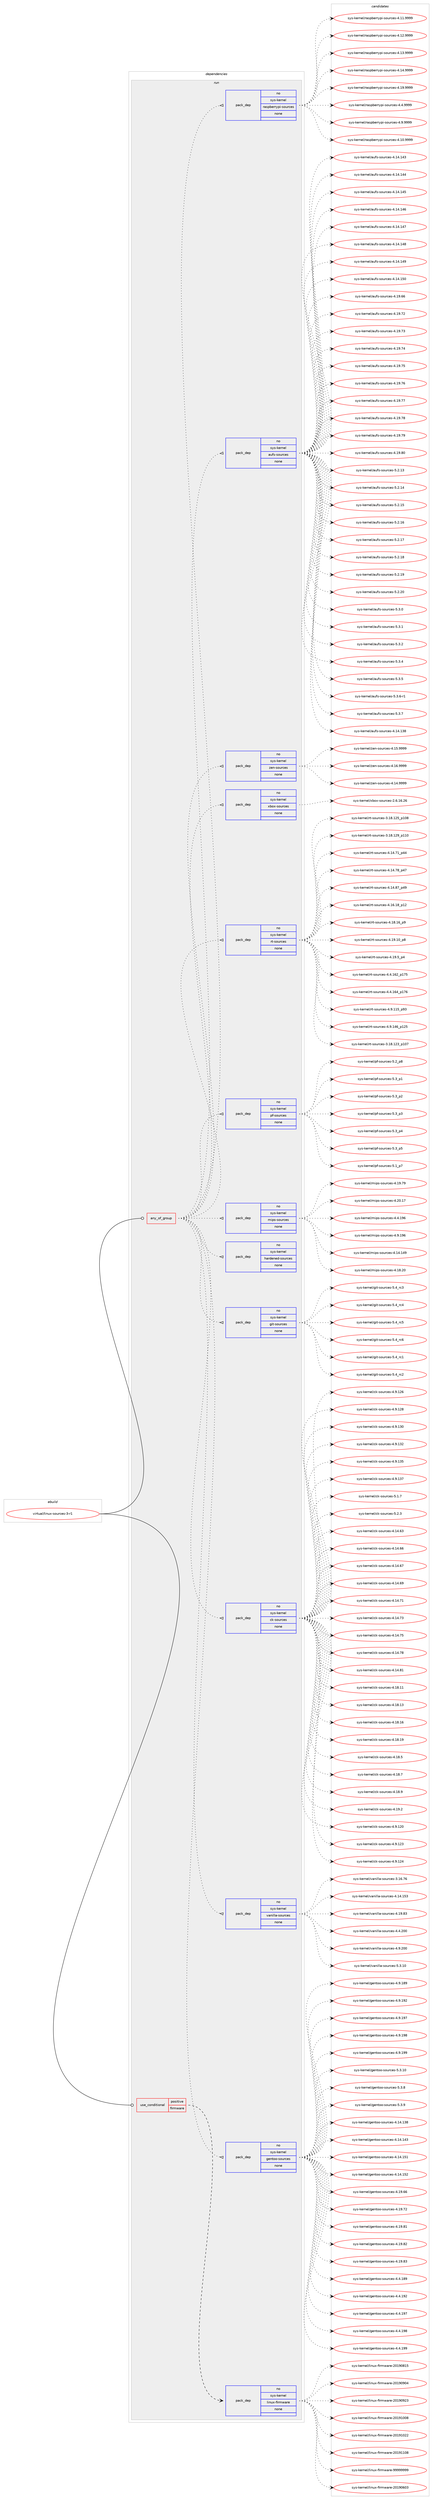 digraph prolog {

# *************
# Graph options
# *************

newrank=true;
concentrate=true;
compound=true;
graph [rankdir=LR,fontname=Helvetica,fontsize=10,ranksep=1.5];#, ranksep=2.5, nodesep=0.2];
edge  [arrowhead=vee];
node  [fontname=Helvetica,fontsize=10];

# **********
# The ebuild
# **********

subgraph cluster_leftcol {
color=gray;
rank=same;
label=<<i>ebuild</i>>;
id [label="virtual/linux-sources-3-r1", color=red, width=4, href="../virtual/linux-sources-3-r1.svg"];
}

# ****************
# The dependencies
# ****************

subgraph cluster_midcol {
color=gray;
label=<<i>dependencies</i>>;
subgraph cluster_compile {
fillcolor="#eeeeee";
style=filled;
label=<<i>compile</i>>;
}
subgraph cluster_compileandrun {
fillcolor="#eeeeee";
style=filled;
label=<<i>compile and run</i>>;
}
subgraph cluster_run {
fillcolor="#eeeeee";
style=filled;
label=<<i>run</i>>;
subgraph any15358 {
dependency900495 [label=<<TABLE BORDER="0" CELLBORDER="1" CELLSPACING="0" CELLPADDING="4"><TR><TD CELLPADDING="10">any_of_group</TD></TR></TABLE>>, shape=none, color=red];subgraph pack668206 {
dependency900496 [label=<<TABLE BORDER="0" CELLBORDER="1" CELLSPACING="0" CELLPADDING="4" WIDTH="220"><TR><TD ROWSPAN="6" CELLPADDING="30">pack_dep</TD></TR><TR><TD WIDTH="110">no</TD></TR><TR><TD>sys-kernel</TD></TR><TR><TD>gentoo-sources</TD></TR><TR><TD>none</TD></TR><TR><TD></TD></TR></TABLE>>, shape=none, color=blue];
}
dependency900495:e -> dependency900496:w [weight=20,style="dotted",arrowhead="oinv"];
subgraph pack668207 {
dependency900497 [label=<<TABLE BORDER="0" CELLBORDER="1" CELLSPACING="0" CELLPADDING="4" WIDTH="220"><TR><TD ROWSPAN="6" CELLPADDING="30">pack_dep</TD></TR><TR><TD WIDTH="110">no</TD></TR><TR><TD>sys-kernel</TD></TR><TR><TD>vanilla-sources</TD></TR><TR><TD>none</TD></TR><TR><TD></TD></TR></TABLE>>, shape=none, color=blue];
}
dependency900495:e -> dependency900497:w [weight=20,style="dotted",arrowhead="oinv"];
subgraph pack668208 {
dependency900498 [label=<<TABLE BORDER="0" CELLBORDER="1" CELLSPACING="0" CELLPADDING="4" WIDTH="220"><TR><TD ROWSPAN="6" CELLPADDING="30">pack_dep</TD></TR><TR><TD WIDTH="110">no</TD></TR><TR><TD>sys-kernel</TD></TR><TR><TD>ck-sources</TD></TR><TR><TD>none</TD></TR><TR><TD></TD></TR></TABLE>>, shape=none, color=blue];
}
dependency900495:e -> dependency900498:w [weight=20,style="dotted",arrowhead="oinv"];
subgraph pack668209 {
dependency900499 [label=<<TABLE BORDER="0" CELLBORDER="1" CELLSPACING="0" CELLPADDING="4" WIDTH="220"><TR><TD ROWSPAN="6" CELLPADDING="30">pack_dep</TD></TR><TR><TD WIDTH="110">no</TD></TR><TR><TD>sys-kernel</TD></TR><TR><TD>git-sources</TD></TR><TR><TD>none</TD></TR><TR><TD></TD></TR></TABLE>>, shape=none, color=blue];
}
dependency900495:e -> dependency900499:w [weight=20,style="dotted",arrowhead="oinv"];
subgraph pack668210 {
dependency900500 [label=<<TABLE BORDER="0" CELLBORDER="1" CELLSPACING="0" CELLPADDING="4" WIDTH="220"><TR><TD ROWSPAN="6" CELLPADDING="30">pack_dep</TD></TR><TR><TD WIDTH="110">no</TD></TR><TR><TD>sys-kernel</TD></TR><TR><TD>hardened-sources</TD></TR><TR><TD>none</TD></TR><TR><TD></TD></TR></TABLE>>, shape=none, color=blue];
}
dependency900495:e -> dependency900500:w [weight=20,style="dotted",arrowhead="oinv"];
subgraph pack668211 {
dependency900501 [label=<<TABLE BORDER="0" CELLBORDER="1" CELLSPACING="0" CELLPADDING="4" WIDTH="220"><TR><TD ROWSPAN="6" CELLPADDING="30">pack_dep</TD></TR><TR><TD WIDTH="110">no</TD></TR><TR><TD>sys-kernel</TD></TR><TR><TD>mips-sources</TD></TR><TR><TD>none</TD></TR><TR><TD></TD></TR></TABLE>>, shape=none, color=blue];
}
dependency900495:e -> dependency900501:w [weight=20,style="dotted",arrowhead="oinv"];
subgraph pack668212 {
dependency900502 [label=<<TABLE BORDER="0" CELLBORDER="1" CELLSPACING="0" CELLPADDING="4" WIDTH="220"><TR><TD ROWSPAN="6" CELLPADDING="30">pack_dep</TD></TR><TR><TD WIDTH="110">no</TD></TR><TR><TD>sys-kernel</TD></TR><TR><TD>pf-sources</TD></TR><TR><TD>none</TD></TR><TR><TD></TD></TR></TABLE>>, shape=none, color=blue];
}
dependency900495:e -> dependency900502:w [weight=20,style="dotted",arrowhead="oinv"];
subgraph pack668213 {
dependency900503 [label=<<TABLE BORDER="0" CELLBORDER="1" CELLSPACING="0" CELLPADDING="4" WIDTH="220"><TR><TD ROWSPAN="6" CELLPADDING="30">pack_dep</TD></TR><TR><TD WIDTH="110">no</TD></TR><TR><TD>sys-kernel</TD></TR><TR><TD>rt-sources</TD></TR><TR><TD>none</TD></TR><TR><TD></TD></TR></TABLE>>, shape=none, color=blue];
}
dependency900495:e -> dependency900503:w [weight=20,style="dotted",arrowhead="oinv"];
subgraph pack668214 {
dependency900504 [label=<<TABLE BORDER="0" CELLBORDER="1" CELLSPACING="0" CELLPADDING="4" WIDTH="220"><TR><TD ROWSPAN="6" CELLPADDING="30">pack_dep</TD></TR><TR><TD WIDTH="110">no</TD></TR><TR><TD>sys-kernel</TD></TR><TR><TD>xbox-sources</TD></TR><TR><TD>none</TD></TR><TR><TD></TD></TR></TABLE>>, shape=none, color=blue];
}
dependency900495:e -> dependency900504:w [weight=20,style="dotted",arrowhead="oinv"];
subgraph pack668215 {
dependency900505 [label=<<TABLE BORDER="0" CELLBORDER="1" CELLSPACING="0" CELLPADDING="4" WIDTH="220"><TR><TD ROWSPAN="6" CELLPADDING="30">pack_dep</TD></TR><TR><TD WIDTH="110">no</TD></TR><TR><TD>sys-kernel</TD></TR><TR><TD>zen-sources</TD></TR><TR><TD>none</TD></TR><TR><TD></TD></TR></TABLE>>, shape=none, color=blue];
}
dependency900495:e -> dependency900505:w [weight=20,style="dotted",arrowhead="oinv"];
subgraph pack668216 {
dependency900506 [label=<<TABLE BORDER="0" CELLBORDER="1" CELLSPACING="0" CELLPADDING="4" WIDTH="220"><TR><TD ROWSPAN="6" CELLPADDING="30">pack_dep</TD></TR><TR><TD WIDTH="110">no</TD></TR><TR><TD>sys-kernel</TD></TR><TR><TD>aufs-sources</TD></TR><TR><TD>none</TD></TR><TR><TD></TD></TR></TABLE>>, shape=none, color=blue];
}
dependency900495:e -> dependency900506:w [weight=20,style="dotted",arrowhead="oinv"];
subgraph pack668217 {
dependency900507 [label=<<TABLE BORDER="0" CELLBORDER="1" CELLSPACING="0" CELLPADDING="4" WIDTH="220"><TR><TD ROWSPAN="6" CELLPADDING="30">pack_dep</TD></TR><TR><TD WIDTH="110">no</TD></TR><TR><TD>sys-kernel</TD></TR><TR><TD>raspberrypi-sources</TD></TR><TR><TD>none</TD></TR><TR><TD></TD></TR></TABLE>>, shape=none, color=blue];
}
dependency900495:e -> dependency900507:w [weight=20,style="dotted",arrowhead="oinv"];
}
id:e -> dependency900495:w [weight=20,style="solid",arrowhead="odot"];
subgraph cond216367 {
dependency900508 [label=<<TABLE BORDER="0" CELLBORDER="1" CELLSPACING="0" CELLPADDING="4"><TR><TD ROWSPAN="3" CELLPADDING="10">use_conditional</TD></TR><TR><TD>positive</TD></TR><TR><TD>firmware</TD></TR></TABLE>>, shape=none, color=red];
subgraph pack668218 {
dependency900509 [label=<<TABLE BORDER="0" CELLBORDER="1" CELLSPACING="0" CELLPADDING="4" WIDTH="220"><TR><TD ROWSPAN="6" CELLPADDING="30">pack_dep</TD></TR><TR><TD WIDTH="110">no</TD></TR><TR><TD>sys-kernel</TD></TR><TR><TD>linux-firmware</TD></TR><TR><TD>none</TD></TR><TR><TD></TD></TR></TABLE>>, shape=none, color=blue];
}
dependency900508:e -> dependency900509:w [weight=20,style="dashed",arrowhead="vee"];
}
id:e -> dependency900508:w [weight=20,style="solid",arrowhead="odot"];
}
}

# **************
# The candidates
# **************

subgraph cluster_choices {
rank=same;
color=gray;
label=<<i>candidates</i>>;

subgraph choice668206 {
color=black;
nodesep=1;
choice11512111545107101114110101108471031011101161111114511511111711499101115455246495246495156 [label="sys-kernel/gentoo-sources-4.14.138", color=red, width=4,href="../sys-kernel/gentoo-sources-4.14.138.svg"];
choice11512111545107101114110101108471031011101161111114511511111711499101115455246495246495251 [label="sys-kernel/gentoo-sources-4.14.143", color=red, width=4,href="../sys-kernel/gentoo-sources-4.14.143.svg"];
choice11512111545107101114110101108471031011101161111114511511111711499101115455246495246495349 [label="sys-kernel/gentoo-sources-4.14.151", color=red, width=4,href="../sys-kernel/gentoo-sources-4.14.151.svg"];
choice11512111545107101114110101108471031011101161111114511511111711499101115455246495246495350 [label="sys-kernel/gentoo-sources-4.14.152", color=red, width=4,href="../sys-kernel/gentoo-sources-4.14.152.svg"];
choice115121115451071011141101011084710310111011611111145115111117114991011154552464957465454 [label="sys-kernel/gentoo-sources-4.19.66", color=red, width=4,href="../sys-kernel/gentoo-sources-4.19.66.svg"];
choice115121115451071011141101011084710310111011611111145115111117114991011154552464957465550 [label="sys-kernel/gentoo-sources-4.19.72", color=red, width=4,href="../sys-kernel/gentoo-sources-4.19.72.svg"];
choice115121115451071011141101011084710310111011611111145115111117114991011154552464957465649 [label="sys-kernel/gentoo-sources-4.19.81", color=red, width=4,href="../sys-kernel/gentoo-sources-4.19.81.svg"];
choice115121115451071011141101011084710310111011611111145115111117114991011154552464957465650 [label="sys-kernel/gentoo-sources-4.19.82", color=red, width=4,href="../sys-kernel/gentoo-sources-4.19.82.svg"];
choice115121115451071011141101011084710310111011611111145115111117114991011154552464957465651 [label="sys-kernel/gentoo-sources-4.19.83", color=red, width=4,href="../sys-kernel/gentoo-sources-4.19.83.svg"];
choice115121115451071011141101011084710310111011611111145115111117114991011154552465246495657 [label="sys-kernel/gentoo-sources-4.4.189", color=red, width=4,href="../sys-kernel/gentoo-sources-4.4.189.svg"];
choice115121115451071011141101011084710310111011611111145115111117114991011154552465246495750 [label="sys-kernel/gentoo-sources-4.4.192", color=red, width=4,href="../sys-kernel/gentoo-sources-4.4.192.svg"];
choice115121115451071011141101011084710310111011611111145115111117114991011154552465246495755 [label="sys-kernel/gentoo-sources-4.4.197", color=red, width=4,href="../sys-kernel/gentoo-sources-4.4.197.svg"];
choice115121115451071011141101011084710310111011611111145115111117114991011154552465246495756 [label="sys-kernel/gentoo-sources-4.4.198", color=red, width=4,href="../sys-kernel/gentoo-sources-4.4.198.svg"];
choice115121115451071011141101011084710310111011611111145115111117114991011154552465246495757 [label="sys-kernel/gentoo-sources-4.4.199", color=red, width=4,href="../sys-kernel/gentoo-sources-4.4.199.svg"];
choice115121115451071011141101011084710310111011611111145115111117114991011154552465746495657 [label="sys-kernel/gentoo-sources-4.9.189", color=red, width=4,href="../sys-kernel/gentoo-sources-4.9.189.svg"];
choice115121115451071011141101011084710310111011611111145115111117114991011154552465746495750 [label="sys-kernel/gentoo-sources-4.9.192", color=red, width=4,href="../sys-kernel/gentoo-sources-4.9.192.svg"];
choice115121115451071011141101011084710310111011611111145115111117114991011154552465746495755 [label="sys-kernel/gentoo-sources-4.9.197", color=red, width=4,href="../sys-kernel/gentoo-sources-4.9.197.svg"];
choice115121115451071011141101011084710310111011611111145115111117114991011154552465746495756 [label="sys-kernel/gentoo-sources-4.9.198", color=red, width=4,href="../sys-kernel/gentoo-sources-4.9.198.svg"];
choice115121115451071011141101011084710310111011611111145115111117114991011154552465746495757 [label="sys-kernel/gentoo-sources-4.9.199", color=red, width=4,href="../sys-kernel/gentoo-sources-4.9.199.svg"];
choice1151211154510710111411010110847103101110116111111451151111171149910111545534651464948 [label="sys-kernel/gentoo-sources-5.3.10", color=red, width=4,href="../sys-kernel/gentoo-sources-5.3.10.svg"];
choice11512111545107101114110101108471031011101161111114511511111711499101115455346514656 [label="sys-kernel/gentoo-sources-5.3.8", color=red, width=4,href="../sys-kernel/gentoo-sources-5.3.8.svg"];
choice11512111545107101114110101108471031011101161111114511511111711499101115455346514657 [label="sys-kernel/gentoo-sources-5.3.9", color=red, width=4,href="../sys-kernel/gentoo-sources-5.3.9.svg"];
dependency900496:e -> choice11512111545107101114110101108471031011101161111114511511111711499101115455246495246495156:w [style=dotted,weight="100"];
dependency900496:e -> choice11512111545107101114110101108471031011101161111114511511111711499101115455246495246495251:w [style=dotted,weight="100"];
dependency900496:e -> choice11512111545107101114110101108471031011101161111114511511111711499101115455246495246495349:w [style=dotted,weight="100"];
dependency900496:e -> choice11512111545107101114110101108471031011101161111114511511111711499101115455246495246495350:w [style=dotted,weight="100"];
dependency900496:e -> choice115121115451071011141101011084710310111011611111145115111117114991011154552464957465454:w [style=dotted,weight="100"];
dependency900496:e -> choice115121115451071011141101011084710310111011611111145115111117114991011154552464957465550:w [style=dotted,weight="100"];
dependency900496:e -> choice115121115451071011141101011084710310111011611111145115111117114991011154552464957465649:w [style=dotted,weight="100"];
dependency900496:e -> choice115121115451071011141101011084710310111011611111145115111117114991011154552464957465650:w [style=dotted,weight="100"];
dependency900496:e -> choice115121115451071011141101011084710310111011611111145115111117114991011154552464957465651:w [style=dotted,weight="100"];
dependency900496:e -> choice115121115451071011141101011084710310111011611111145115111117114991011154552465246495657:w [style=dotted,weight="100"];
dependency900496:e -> choice115121115451071011141101011084710310111011611111145115111117114991011154552465246495750:w [style=dotted,weight="100"];
dependency900496:e -> choice115121115451071011141101011084710310111011611111145115111117114991011154552465246495755:w [style=dotted,weight="100"];
dependency900496:e -> choice115121115451071011141101011084710310111011611111145115111117114991011154552465246495756:w [style=dotted,weight="100"];
dependency900496:e -> choice115121115451071011141101011084710310111011611111145115111117114991011154552465246495757:w [style=dotted,weight="100"];
dependency900496:e -> choice115121115451071011141101011084710310111011611111145115111117114991011154552465746495657:w [style=dotted,weight="100"];
dependency900496:e -> choice115121115451071011141101011084710310111011611111145115111117114991011154552465746495750:w [style=dotted,weight="100"];
dependency900496:e -> choice115121115451071011141101011084710310111011611111145115111117114991011154552465746495755:w [style=dotted,weight="100"];
dependency900496:e -> choice115121115451071011141101011084710310111011611111145115111117114991011154552465746495756:w [style=dotted,weight="100"];
dependency900496:e -> choice115121115451071011141101011084710310111011611111145115111117114991011154552465746495757:w [style=dotted,weight="100"];
dependency900496:e -> choice1151211154510710111411010110847103101110116111111451151111171149910111545534651464948:w [style=dotted,weight="100"];
dependency900496:e -> choice11512111545107101114110101108471031011101161111114511511111711499101115455346514656:w [style=dotted,weight="100"];
dependency900496:e -> choice11512111545107101114110101108471031011101161111114511511111711499101115455346514657:w [style=dotted,weight="100"];
}
subgraph choice668207 {
color=black;
nodesep=1;
choice1151211154510710111411010110847118971101051081089745115111117114991011154551464954465554 [label="sys-kernel/vanilla-sources-3.16.76", color=red, width=4,href="../sys-kernel/vanilla-sources-3.16.76.svg"];
choice115121115451071011141101011084711897110105108108974511511111711499101115455246495246495351 [label="sys-kernel/vanilla-sources-4.14.153", color=red, width=4,href="../sys-kernel/vanilla-sources-4.14.153.svg"];
choice1151211154510710111411010110847118971101051081089745115111117114991011154552464957465651 [label="sys-kernel/vanilla-sources-4.19.83", color=red, width=4,href="../sys-kernel/vanilla-sources-4.19.83.svg"];
choice1151211154510710111411010110847118971101051081089745115111117114991011154552465246504848 [label="sys-kernel/vanilla-sources-4.4.200", color=red, width=4,href="../sys-kernel/vanilla-sources-4.4.200.svg"];
choice1151211154510710111411010110847118971101051081089745115111117114991011154552465746504848 [label="sys-kernel/vanilla-sources-4.9.200", color=red, width=4,href="../sys-kernel/vanilla-sources-4.9.200.svg"];
choice11512111545107101114110101108471189711010510810897451151111171149910111545534651464948 [label="sys-kernel/vanilla-sources-5.3.10", color=red, width=4,href="../sys-kernel/vanilla-sources-5.3.10.svg"];
dependency900497:e -> choice1151211154510710111411010110847118971101051081089745115111117114991011154551464954465554:w [style=dotted,weight="100"];
dependency900497:e -> choice115121115451071011141101011084711897110105108108974511511111711499101115455246495246495351:w [style=dotted,weight="100"];
dependency900497:e -> choice1151211154510710111411010110847118971101051081089745115111117114991011154552464957465651:w [style=dotted,weight="100"];
dependency900497:e -> choice1151211154510710111411010110847118971101051081089745115111117114991011154552465246504848:w [style=dotted,weight="100"];
dependency900497:e -> choice1151211154510710111411010110847118971101051081089745115111117114991011154552465746504848:w [style=dotted,weight="100"];
dependency900497:e -> choice11512111545107101114110101108471189711010510810897451151111171149910111545534651464948:w [style=dotted,weight="100"];
}
subgraph choice668208 {
color=black;
nodesep=1;
choice11512111545107101114110101108479910745115111117114991011154552464952465451 [label="sys-kernel/ck-sources-4.14.63", color=red, width=4,href="../sys-kernel/ck-sources-4.14.63.svg"];
choice11512111545107101114110101108479910745115111117114991011154552464952465454 [label="sys-kernel/ck-sources-4.14.66", color=red, width=4,href="../sys-kernel/ck-sources-4.14.66.svg"];
choice11512111545107101114110101108479910745115111117114991011154552464952465455 [label="sys-kernel/ck-sources-4.14.67", color=red, width=4,href="../sys-kernel/ck-sources-4.14.67.svg"];
choice11512111545107101114110101108479910745115111117114991011154552464952465457 [label="sys-kernel/ck-sources-4.14.69", color=red, width=4,href="../sys-kernel/ck-sources-4.14.69.svg"];
choice11512111545107101114110101108479910745115111117114991011154552464952465549 [label="sys-kernel/ck-sources-4.14.71", color=red, width=4,href="../sys-kernel/ck-sources-4.14.71.svg"];
choice11512111545107101114110101108479910745115111117114991011154552464952465551 [label="sys-kernel/ck-sources-4.14.73", color=red, width=4,href="../sys-kernel/ck-sources-4.14.73.svg"];
choice11512111545107101114110101108479910745115111117114991011154552464952465553 [label="sys-kernel/ck-sources-4.14.75", color=red, width=4,href="../sys-kernel/ck-sources-4.14.75.svg"];
choice11512111545107101114110101108479910745115111117114991011154552464952465556 [label="sys-kernel/ck-sources-4.14.78", color=red, width=4,href="../sys-kernel/ck-sources-4.14.78.svg"];
choice11512111545107101114110101108479910745115111117114991011154552464952465649 [label="sys-kernel/ck-sources-4.14.81", color=red, width=4,href="../sys-kernel/ck-sources-4.14.81.svg"];
choice11512111545107101114110101108479910745115111117114991011154552464956464949 [label="sys-kernel/ck-sources-4.18.11", color=red, width=4,href="../sys-kernel/ck-sources-4.18.11.svg"];
choice11512111545107101114110101108479910745115111117114991011154552464956464951 [label="sys-kernel/ck-sources-4.18.13", color=red, width=4,href="../sys-kernel/ck-sources-4.18.13.svg"];
choice11512111545107101114110101108479910745115111117114991011154552464956464954 [label="sys-kernel/ck-sources-4.18.16", color=red, width=4,href="../sys-kernel/ck-sources-4.18.16.svg"];
choice11512111545107101114110101108479910745115111117114991011154552464956464957 [label="sys-kernel/ck-sources-4.18.19", color=red, width=4,href="../sys-kernel/ck-sources-4.18.19.svg"];
choice115121115451071011141101011084799107451151111171149910111545524649564653 [label="sys-kernel/ck-sources-4.18.5", color=red, width=4,href="../sys-kernel/ck-sources-4.18.5.svg"];
choice115121115451071011141101011084799107451151111171149910111545524649564655 [label="sys-kernel/ck-sources-4.18.7", color=red, width=4,href="../sys-kernel/ck-sources-4.18.7.svg"];
choice115121115451071011141101011084799107451151111171149910111545524649564657 [label="sys-kernel/ck-sources-4.18.9", color=red, width=4,href="../sys-kernel/ck-sources-4.18.9.svg"];
choice115121115451071011141101011084799107451151111171149910111545524649574650 [label="sys-kernel/ck-sources-4.19.2", color=red, width=4,href="../sys-kernel/ck-sources-4.19.2.svg"];
choice11512111545107101114110101108479910745115111117114991011154552465746495048 [label="sys-kernel/ck-sources-4.9.120", color=red, width=4,href="../sys-kernel/ck-sources-4.9.120.svg"];
choice11512111545107101114110101108479910745115111117114991011154552465746495051 [label="sys-kernel/ck-sources-4.9.123", color=red, width=4,href="../sys-kernel/ck-sources-4.9.123.svg"];
choice11512111545107101114110101108479910745115111117114991011154552465746495052 [label="sys-kernel/ck-sources-4.9.124", color=red, width=4,href="../sys-kernel/ck-sources-4.9.124.svg"];
choice11512111545107101114110101108479910745115111117114991011154552465746495054 [label="sys-kernel/ck-sources-4.9.126", color=red, width=4,href="../sys-kernel/ck-sources-4.9.126.svg"];
choice11512111545107101114110101108479910745115111117114991011154552465746495056 [label="sys-kernel/ck-sources-4.9.128", color=red, width=4,href="../sys-kernel/ck-sources-4.9.128.svg"];
choice11512111545107101114110101108479910745115111117114991011154552465746495148 [label="sys-kernel/ck-sources-4.9.130", color=red, width=4,href="../sys-kernel/ck-sources-4.9.130.svg"];
choice11512111545107101114110101108479910745115111117114991011154552465746495150 [label="sys-kernel/ck-sources-4.9.132", color=red, width=4,href="../sys-kernel/ck-sources-4.9.132.svg"];
choice11512111545107101114110101108479910745115111117114991011154552465746495153 [label="sys-kernel/ck-sources-4.9.135", color=red, width=4,href="../sys-kernel/ck-sources-4.9.135.svg"];
choice11512111545107101114110101108479910745115111117114991011154552465746495155 [label="sys-kernel/ck-sources-4.9.137", color=red, width=4,href="../sys-kernel/ck-sources-4.9.137.svg"];
choice1151211154510710111411010110847991074511511111711499101115455346494655 [label="sys-kernel/ck-sources-5.1.7", color=red, width=4,href="../sys-kernel/ck-sources-5.1.7.svg"];
choice1151211154510710111411010110847991074511511111711499101115455346504651 [label="sys-kernel/ck-sources-5.2.3", color=red, width=4,href="../sys-kernel/ck-sources-5.2.3.svg"];
dependency900498:e -> choice11512111545107101114110101108479910745115111117114991011154552464952465451:w [style=dotted,weight="100"];
dependency900498:e -> choice11512111545107101114110101108479910745115111117114991011154552464952465454:w [style=dotted,weight="100"];
dependency900498:e -> choice11512111545107101114110101108479910745115111117114991011154552464952465455:w [style=dotted,weight="100"];
dependency900498:e -> choice11512111545107101114110101108479910745115111117114991011154552464952465457:w [style=dotted,weight="100"];
dependency900498:e -> choice11512111545107101114110101108479910745115111117114991011154552464952465549:w [style=dotted,weight="100"];
dependency900498:e -> choice11512111545107101114110101108479910745115111117114991011154552464952465551:w [style=dotted,weight="100"];
dependency900498:e -> choice11512111545107101114110101108479910745115111117114991011154552464952465553:w [style=dotted,weight="100"];
dependency900498:e -> choice11512111545107101114110101108479910745115111117114991011154552464952465556:w [style=dotted,weight="100"];
dependency900498:e -> choice11512111545107101114110101108479910745115111117114991011154552464952465649:w [style=dotted,weight="100"];
dependency900498:e -> choice11512111545107101114110101108479910745115111117114991011154552464956464949:w [style=dotted,weight="100"];
dependency900498:e -> choice11512111545107101114110101108479910745115111117114991011154552464956464951:w [style=dotted,weight="100"];
dependency900498:e -> choice11512111545107101114110101108479910745115111117114991011154552464956464954:w [style=dotted,weight="100"];
dependency900498:e -> choice11512111545107101114110101108479910745115111117114991011154552464956464957:w [style=dotted,weight="100"];
dependency900498:e -> choice115121115451071011141101011084799107451151111171149910111545524649564653:w [style=dotted,weight="100"];
dependency900498:e -> choice115121115451071011141101011084799107451151111171149910111545524649564655:w [style=dotted,weight="100"];
dependency900498:e -> choice115121115451071011141101011084799107451151111171149910111545524649564657:w [style=dotted,weight="100"];
dependency900498:e -> choice115121115451071011141101011084799107451151111171149910111545524649574650:w [style=dotted,weight="100"];
dependency900498:e -> choice11512111545107101114110101108479910745115111117114991011154552465746495048:w [style=dotted,weight="100"];
dependency900498:e -> choice11512111545107101114110101108479910745115111117114991011154552465746495051:w [style=dotted,weight="100"];
dependency900498:e -> choice11512111545107101114110101108479910745115111117114991011154552465746495052:w [style=dotted,weight="100"];
dependency900498:e -> choice11512111545107101114110101108479910745115111117114991011154552465746495054:w [style=dotted,weight="100"];
dependency900498:e -> choice11512111545107101114110101108479910745115111117114991011154552465746495056:w [style=dotted,weight="100"];
dependency900498:e -> choice11512111545107101114110101108479910745115111117114991011154552465746495148:w [style=dotted,weight="100"];
dependency900498:e -> choice11512111545107101114110101108479910745115111117114991011154552465746495150:w [style=dotted,weight="100"];
dependency900498:e -> choice11512111545107101114110101108479910745115111117114991011154552465746495153:w [style=dotted,weight="100"];
dependency900498:e -> choice11512111545107101114110101108479910745115111117114991011154552465746495155:w [style=dotted,weight="100"];
dependency900498:e -> choice1151211154510710111411010110847991074511511111711499101115455346494655:w [style=dotted,weight="100"];
dependency900498:e -> choice1151211154510710111411010110847991074511511111711499101115455346504651:w [style=dotted,weight="100"];
}
subgraph choice668209 {
color=black;
nodesep=1;
choice1151211154510710111411010110847103105116451151111171149910111545534652951149949 [label="sys-kernel/git-sources-5.4_rc1", color=red, width=4,href="../sys-kernel/git-sources-5.4_rc1.svg"];
choice1151211154510710111411010110847103105116451151111171149910111545534652951149950 [label="sys-kernel/git-sources-5.4_rc2", color=red, width=4,href="../sys-kernel/git-sources-5.4_rc2.svg"];
choice1151211154510710111411010110847103105116451151111171149910111545534652951149951 [label="sys-kernel/git-sources-5.4_rc3", color=red, width=4,href="../sys-kernel/git-sources-5.4_rc3.svg"];
choice1151211154510710111411010110847103105116451151111171149910111545534652951149952 [label="sys-kernel/git-sources-5.4_rc4", color=red, width=4,href="../sys-kernel/git-sources-5.4_rc4.svg"];
choice1151211154510710111411010110847103105116451151111171149910111545534652951149953 [label="sys-kernel/git-sources-5.4_rc5", color=red, width=4,href="../sys-kernel/git-sources-5.4_rc5.svg"];
choice1151211154510710111411010110847103105116451151111171149910111545534652951149954 [label="sys-kernel/git-sources-5.4_rc6", color=red, width=4,href="../sys-kernel/git-sources-5.4_rc6.svg"];
dependency900499:e -> choice1151211154510710111411010110847103105116451151111171149910111545534652951149949:w [style=dotted,weight="100"];
dependency900499:e -> choice1151211154510710111411010110847103105116451151111171149910111545534652951149950:w [style=dotted,weight="100"];
dependency900499:e -> choice1151211154510710111411010110847103105116451151111171149910111545534652951149951:w [style=dotted,weight="100"];
dependency900499:e -> choice1151211154510710111411010110847103105116451151111171149910111545534652951149952:w [style=dotted,weight="100"];
dependency900499:e -> choice1151211154510710111411010110847103105116451151111171149910111545534652951149953:w [style=dotted,weight="100"];
dependency900499:e -> choice1151211154510710111411010110847103105116451151111171149910111545534652951149954:w [style=dotted,weight="100"];
}
subgraph choice668210 {
color=black;
nodesep=1;
}
subgraph choice668211 {
color=black;
nodesep=1;
choice11512111545107101114110101108471091051121154511511111711499101115455246495246495257 [label="sys-kernel/mips-sources-4.14.149", color=red, width=4,href="../sys-kernel/mips-sources-4.14.149.svg"];
choice115121115451071011141101011084710910511211545115111117114991011154552464956465048 [label="sys-kernel/mips-sources-4.18.20", color=red, width=4,href="../sys-kernel/mips-sources-4.18.20.svg"];
choice115121115451071011141101011084710910511211545115111117114991011154552464957465557 [label="sys-kernel/mips-sources-4.19.79", color=red, width=4,href="../sys-kernel/mips-sources-4.19.79.svg"];
choice115121115451071011141101011084710910511211545115111117114991011154552465048464955 [label="sys-kernel/mips-sources-4.20.17", color=red, width=4,href="../sys-kernel/mips-sources-4.20.17.svg"];
choice115121115451071011141101011084710910511211545115111117114991011154552465246495754 [label="sys-kernel/mips-sources-4.4.196", color=red, width=4,href="../sys-kernel/mips-sources-4.4.196.svg"];
choice115121115451071011141101011084710910511211545115111117114991011154552465746495754 [label="sys-kernel/mips-sources-4.9.196", color=red, width=4,href="../sys-kernel/mips-sources-4.9.196.svg"];
dependency900501:e -> choice11512111545107101114110101108471091051121154511511111711499101115455246495246495257:w [style=dotted,weight="100"];
dependency900501:e -> choice115121115451071011141101011084710910511211545115111117114991011154552464956465048:w [style=dotted,weight="100"];
dependency900501:e -> choice115121115451071011141101011084710910511211545115111117114991011154552464957465557:w [style=dotted,weight="100"];
dependency900501:e -> choice115121115451071011141101011084710910511211545115111117114991011154552465048464955:w [style=dotted,weight="100"];
dependency900501:e -> choice115121115451071011141101011084710910511211545115111117114991011154552465246495754:w [style=dotted,weight="100"];
dependency900501:e -> choice115121115451071011141101011084710910511211545115111117114991011154552465746495754:w [style=dotted,weight="100"];
}
subgraph choice668212 {
color=black;
nodesep=1;
choice11512111545107101114110101108471121024511511111711499101115455346499511255 [label="sys-kernel/pf-sources-5.1_p7", color=red, width=4,href="../sys-kernel/pf-sources-5.1_p7.svg"];
choice11512111545107101114110101108471121024511511111711499101115455346509511256 [label="sys-kernel/pf-sources-5.2_p8", color=red, width=4,href="../sys-kernel/pf-sources-5.2_p8.svg"];
choice11512111545107101114110101108471121024511511111711499101115455346519511249 [label="sys-kernel/pf-sources-5.3_p1", color=red, width=4,href="../sys-kernel/pf-sources-5.3_p1.svg"];
choice11512111545107101114110101108471121024511511111711499101115455346519511250 [label="sys-kernel/pf-sources-5.3_p2", color=red, width=4,href="../sys-kernel/pf-sources-5.3_p2.svg"];
choice11512111545107101114110101108471121024511511111711499101115455346519511251 [label="sys-kernel/pf-sources-5.3_p3", color=red, width=4,href="../sys-kernel/pf-sources-5.3_p3.svg"];
choice11512111545107101114110101108471121024511511111711499101115455346519511252 [label="sys-kernel/pf-sources-5.3_p4", color=red, width=4,href="../sys-kernel/pf-sources-5.3_p4.svg"];
choice11512111545107101114110101108471121024511511111711499101115455346519511253 [label="sys-kernel/pf-sources-5.3_p5", color=red, width=4,href="../sys-kernel/pf-sources-5.3_p5.svg"];
dependency900502:e -> choice11512111545107101114110101108471121024511511111711499101115455346499511255:w [style=dotted,weight="100"];
dependency900502:e -> choice11512111545107101114110101108471121024511511111711499101115455346509511256:w [style=dotted,weight="100"];
dependency900502:e -> choice11512111545107101114110101108471121024511511111711499101115455346519511249:w [style=dotted,weight="100"];
dependency900502:e -> choice11512111545107101114110101108471121024511511111711499101115455346519511250:w [style=dotted,weight="100"];
dependency900502:e -> choice11512111545107101114110101108471121024511511111711499101115455346519511251:w [style=dotted,weight="100"];
dependency900502:e -> choice11512111545107101114110101108471121024511511111711499101115455346519511252:w [style=dotted,weight="100"];
dependency900502:e -> choice11512111545107101114110101108471121024511511111711499101115455346519511253:w [style=dotted,weight="100"];
}
subgraph choice668213 {
color=black;
nodesep=1;
choice1151211154510710111411010110847114116451151111171149910111545514649564649505195112494855 [label="sys-kernel/rt-sources-3.18.123_p107", color=red, width=4,href="../sys-kernel/rt-sources-3.18.123_p107.svg"];
choice1151211154510710111411010110847114116451151111171149910111545514649564649505395112494856 [label="sys-kernel/rt-sources-3.18.125_p108", color=red, width=4,href="../sys-kernel/rt-sources-3.18.125_p108.svg"];
choice1151211154510710111411010110847114116451151111171149910111545514649564649505795112494948 [label="sys-kernel/rt-sources-3.18.129_p110", color=red, width=4,href="../sys-kernel/rt-sources-3.18.129_p110.svg"];
choice115121115451071011141101011084711411645115111117114991011154552464952465549951125252 [label="sys-kernel/rt-sources-4.14.71_p44", color=red, width=4,href="../sys-kernel/rt-sources-4.14.71_p44.svg"];
choice115121115451071011141101011084711411645115111117114991011154552464952465556951125255 [label="sys-kernel/rt-sources-4.14.78_p47", color=red, width=4,href="../sys-kernel/rt-sources-4.14.78_p47.svg"];
choice115121115451071011141101011084711411645115111117114991011154552464952465655951125257 [label="sys-kernel/rt-sources-4.14.87_p49", color=red, width=4,href="../sys-kernel/rt-sources-4.14.87_p49.svg"];
choice115121115451071011141101011084711411645115111117114991011154552464954464956951124950 [label="sys-kernel/rt-sources-4.16.18_p12", color=red, width=4,href="../sys-kernel/rt-sources-4.16.18_p12.svg"];
choice1151211154510710111411010110847114116451151111171149910111545524649564649549511257 [label="sys-kernel/rt-sources-4.18.16_p9", color=red, width=4,href="../sys-kernel/rt-sources-4.18.16_p9.svg"];
choice1151211154510710111411010110847114116451151111171149910111545524649574649489511256 [label="sys-kernel/rt-sources-4.19.10_p8", color=red, width=4,href="../sys-kernel/rt-sources-4.19.10_p8.svg"];
choice11512111545107101114110101108471141164511511111711499101115455246495746539511252 [label="sys-kernel/rt-sources-4.19.5_p4", color=red, width=4,href="../sys-kernel/rt-sources-4.19.5_p4.svg"];
choice11512111545107101114110101108471141164511511111711499101115455246524649545095112495553 [label="sys-kernel/rt-sources-4.4.162_p175", color=red, width=4,href="../sys-kernel/rt-sources-4.4.162_p175.svg"];
choice11512111545107101114110101108471141164511511111711499101115455246524649545295112495554 [label="sys-kernel/rt-sources-4.4.164_p176", color=red, width=4,href="../sys-kernel/rt-sources-4.4.164_p176.svg"];
choice115121115451071011141101011084711411645115111117114991011154552465746494953951125751 [label="sys-kernel/rt-sources-4.9.115_p93", color=red, width=4,href="../sys-kernel/rt-sources-4.9.115_p93.svg"];
choice11512111545107101114110101108471141164511511111711499101115455246574649525495112495053 [label="sys-kernel/rt-sources-4.9.146_p125", color=red, width=4,href="../sys-kernel/rt-sources-4.9.146_p125.svg"];
dependency900503:e -> choice1151211154510710111411010110847114116451151111171149910111545514649564649505195112494855:w [style=dotted,weight="100"];
dependency900503:e -> choice1151211154510710111411010110847114116451151111171149910111545514649564649505395112494856:w [style=dotted,weight="100"];
dependency900503:e -> choice1151211154510710111411010110847114116451151111171149910111545514649564649505795112494948:w [style=dotted,weight="100"];
dependency900503:e -> choice115121115451071011141101011084711411645115111117114991011154552464952465549951125252:w [style=dotted,weight="100"];
dependency900503:e -> choice115121115451071011141101011084711411645115111117114991011154552464952465556951125255:w [style=dotted,weight="100"];
dependency900503:e -> choice115121115451071011141101011084711411645115111117114991011154552464952465655951125257:w [style=dotted,weight="100"];
dependency900503:e -> choice115121115451071011141101011084711411645115111117114991011154552464954464956951124950:w [style=dotted,weight="100"];
dependency900503:e -> choice1151211154510710111411010110847114116451151111171149910111545524649564649549511257:w [style=dotted,weight="100"];
dependency900503:e -> choice1151211154510710111411010110847114116451151111171149910111545524649574649489511256:w [style=dotted,weight="100"];
dependency900503:e -> choice11512111545107101114110101108471141164511511111711499101115455246495746539511252:w [style=dotted,weight="100"];
dependency900503:e -> choice11512111545107101114110101108471141164511511111711499101115455246524649545095112495553:w [style=dotted,weight="100"];
dependency900503:e -> choice11512111545107101114110101108471141164511511111711499101115455246524649545295112495554:w [style=dotted,weight="100"];
dependency900503:e -> choice115121115451071011141101011084711411645115111117114991011154552465746494953951125751:w [style=dotted,weight="100"];
dependency900503:e -> choice11512111545107101114110101108471141164511511111711499101115455246574649525495112495053:w [style=dotted,weight="100"];
}
subgraph choice668214 {
color=black;
nodesep=1;
choice115121115451071011141101011084712098111120451151111171149910111545504654464954465054 [label="sys-kernel/xbox-sources-2.6.16.26", color=red, width=4,href="../sys-kernel/xbox-sources-2.6.16.26.svg"];
dependency900504:e -> choice115121115451071011141101011084712098111120451151111171149910111545504654464954465054:w [style=dotted,weight="100"];
}
subgraph choice668215 {
color=black;
nodesep=1;
choice1151211154510710111411010110847122101110451151111171149910111545524649524657575757 [label="sys-kernel/zen-sources-4.14.9999", color=red, width=4,href="../sys-kernel/zen-sources-4.14.9999.svg"];
choice1151211154510710111411010110847122101110451151111171149910111545524649534657575757 [label="sys-kernel/zen-sources-4.15.9999", color=red, width=4,href="../sys-kernel/zen-sources-4.15.9999.svg"];
choice1151211154510710111411010110847122101110451151111171149910111545524649544657575757 [label="sys-kernel/zen-sources-4.16.9999", color=red, width=4,href="../sys-kernel/zen-sources-4.16.9999.svg"];
dependency900505:e -> choice1151211154510710111411010110847122101110451151111171149910111545524649524657575757:w [style=dotted,weight="100"];
dependency900505:e -> choice1151211154510710111411010110847122101110451151111171149910111545524649534657575757:w [style=dotted,weight="100"];
dependency900505:e -> choice1151211154510710111411010110847122101110451151111171149910111545524649544657575757:w [style=dotted,weight="100"];
}
subgraph choice668216 {
color=black;
nodesep=1;
choice1151211154510710111411010110847971171021154511511111711499101115455246495246495156 [label="sys-kernel/aufs-sources-4.14.138", color=red, width=4,href="../sys-kernel/aufs-sources-4.14.138.svg"];
choice1151211154510710111411010110847971171021154511511111711499101115455246495246495251 [label="sys-kernel/aufs-sources-4.14.143", color=red, width=4,href="../sys-kernel/aufs-sources-4.14.143.svg"];
choice1151211154510710111411010110847971171021154511511111711499101115455246495246495252 [label="sys-kernel/aufs-sources-4.14.144", color=red, width=4,href="../sys-kernel/aufs-sources-4.14.144.svg"];
choice1151211154510710111411010110847971171021154511511111711499101115455246495246495253 [label="sys-kernel/aufs-sources-4.14.145", color=red, width=4,href="../sys-kernel/aufs-sources-4.14.145.svg"];
choice1151211154510710111411010110847971171021154511511111711499101115455246495246495254 [label="sys-kernel/aufs-sources-4.14.146", color=red, width=4,href="../sys-kernel/aufs-sources-4.14.146.svg"];
choice1151211154510710111411010110847971171021154511511111711499101115455246495246495255 [label="sys-kernel/aufs-sources-4.14.147", color=red, width=4,href="../sys-kernel/aufs-sources-4.14.147.svg"];
choice1151211154510710111411010110847971171021154511511111711499101115455246495246495256 [label="sys-kernel/aufs-sources-4.14.148", color=red, width=4,href="../sys-kernel/aufs-sources-4.14.148.svg"];
choice1151211154510710111411010110847971171021154511511111711499101115455246495246495257 [label="sys-kernel/aufs-sources-4.14.149", color=red, width=4,href="../sys-kernel/aufs-sources-4.14.149.svg"];
choice1151211154510710111411010110847971171021154511511111711499101115455246495246495348 [label="sys-kernel/aufs-sources-4.14.150", color=red, width=4,href="../sys-kernel/aufs-sources-4.14.150.svg"];
choice11512111545107101114110101108479711710211545115111117114991011154552464957465454 [label="sys-kernel/aufs-sources-4.19.66", color=red, width=4,href="../sys-kernel/aufs-sources-4.19.66.svg"];
choice11512111545107101114110101108479711710211545115111117114991011154552464957465550 [label="sys-kernel/aufs-sources-4.19.72", color=red, width=4,href="../sys-kernel/aufs-sources-4.19.72.svg"];
choice11512111545107101114110101108479711710211545115111117114991011154552464957465551 [label="sys-kernel/aufs-sources-4.19.73", color=red, width=4,href="../sys-kernel/aufs-sources-4.19.73.svg"];
choice11512111545107101114110101108479711710211545115111117114991011154552464957465552 [label="sys-kernel/aufs-sources-4.19.74", color=red, width=4,href="../sys-kernel/aufs-sources-4.19.74.svg"];
choice11512111545107101114110101108479711710211545115111117114991011154552464957465553 [label="sys-kernel/aufs-sources-4.19.75", color=red, width=4,href="../sys-kernel/aufs-sources-4.19.75.svg"];
choice11512111545107101114110101108479711710211545115111117114991011154552464957465554 [label="sys-kernel/aufs-sources-4.19.76", color=red, width=4,href="../sys-kernel/aufs-sources-4.19.76.svg"];
choice11512111545107101114110101108479711710211545115111117114991011154552464957465555 [label="sys-kernel/aufs-sources-4.19.77", color=red, width=4,href="../sys-kernel/aufs-sources-4.19.77.svg"];
choice11512111545107101114110101108479711710211545115111117114991011154552464957465556 [label="sys-kernel/aufs-sources-4.19.78", color=red, width=4,href="../sys-kernel/aufs-sources-4.19.78.svg"];
choice11512111545107101114110101108479711710211545115111117114991011154552464957465557 [label="sys-kernel/aufs-sources-4.19.79", color=red, width=4,href="../sys-kernel/aufs-sources-4.19.79.svg"];
choice11512111545107101114110101108479711710211545115111117114991011154552464957465648 [label="sys-kernel/aufs-sources-4.19.80", color=red, width=4,href="../sys-kernel/aufs-sources-4.19.80.svg"];
choice115121115451071011141101011084797117102115451151111171149910111545534650464951 [label="sys-kernel/aufs-sources-5.2.13", color=red, width=4,href="../sys-kernel/aufs-sources-5.2.13.svg"];
choice115121115451071011141101011084797117102115451151111171149910111545534650464952 [label="sys-kernel/aufs-sources-5.2.14", color=red, width=4,href="../sys-kernel/aufs-sources-5.2.14.svg"];
choice115121115451071011141101011084797117102115451151111171149910111545534650464953 [label="sys-kernel/aufs-sources-5.2.15", color=red, width=4,href="../sys-kernel/aufs-sources-5.2.15.svg"];
choice115121115451071011141101011084797117102115451151111171149910111545534650464954 [label="sys-kernel/aufs-sources-5.2.16", color=red, width=4,href="../sys-kernel/aufs-sources-5.2.16.svg"];
choice115121115451071011141101011084797117102115451151111171149910111545534650464955 [label="sys-kernel/aufs-sources-5.2.17", color=red, width=4,href="../sys-kernel/aufs-sources-5.2.17.svg"];
choice115121115451071011141101011084797117102115451151111171149910111545534650464956 [label="sys-kernel/aufs-sources-5.2.18", color=red, width=4,href="../sys-kernel/aufs-sources-5.2.18.svg"];
choice115121115451071011141101011084797117102115451151111171149910111545534650464957 [label="sys-kernel/aufs-sources-5.2.19", color=red, width=4,href="../sys-kernel/aufs-sources-5.2.19.svg"];
choice115121115451071011141101011084797117102115451151111171149910111545534650465048 [label="sys-kernel/aufs-sources-5.2.20", color=red, width=4,href="../sys-kernel/aufs-sources-5.2.20.svg"];
choice1151211154510710111411010110847971171021154511511111711499101115455346514648 [label="sys-kernel/aufs-sources-5.3.0", color=red, width=4,href="../sys-kernel/aufs-sources-5.3.0.svg"];
choice1151211154510710111411010110847971171021154511511111711499101115455346514649 [label="sys-kernel/aufs-sources-5.3.1", color=red, width=4,href="../sys-kernel/aufs-sources-5.3.1.svg"];
choice1151211154510710111411010110847971171021154511511111711499101115455346514650 [label="sys-kernel/aufs-sources-5.3.2", color=red, width=4,href="../sys-kernel/aufs-sources-5.3.2.svg"];
choice1151211154510710111411010110847971171021154511511111711499101115455346514652 [label="sys-kernel/aufs-sources-5.3.4", color=red, width=4,href="../sys-kernel/aufs-sources-5.3.4.svg"];
choice1151211154510710111411010110847971171021154511511111711499101115455346514653 [label="sys-kernel/aufs-sources-5.3.5", color=red, width=4,href="../sys-kernel/aufs-sources-5.3.5.svg"];
choice11512111545107101114110101108479711710211545115111117114991011154553465146544511449 [label="sys-kernel/aufs-sources-5.3.6-r1", color=red, width=4,href="../sys-kernel/aufs-sources-5.3.6-r1.svg"];
choice1151211154510710111411010110847971171021154511511111711499101115455346514655 [label="sys-kernel/aufs-sources-5.3.7", color=red, width=4,href="../sys-kernel/aufs-sources-5.3.7.svg"];
dependency900506:e -> choice1151211154510710111411010110847971171021154511511111711499101115455246495246495156:w [style=dotted,weight="100"];
dependency900506:e -> choice1151211154510710111411010110847971171021154511511111711499101115455246495246495251:w [style=dotted,weight="100"];
dependency900506:e -> choice1151211154510710111411010110847971171021154511511111711499101115455246495246495252:w [style=dotted,weight="100"];
dependency900506:e -> choice1151211154510710111411010110847971171021154511511111711499101115455246495246495253:w [style=dotted,weight="100"];
dependency900506:e -> choice1151211154510710111411010110847971171021154511511111711499101115455246495246495254:w [style=dotted,weight="100"];
dependency900506:e -> choice1151211154510710111411010110847971171021154511511111711499101115455246495246495255:w [style=dotted,weight="100"];
dependency900506:e -> choice1151211154510710111411010110847971171021154511511111711499101115455246495246495256:w [style=dotted,weight="100"];
dependency900506:e -> choice1151211154510710111411010110847971171021154511511111711499101115455246495246495257:w [style=dotted,weight="100"];
dependency900506:e -> choice1151211154510710111411010110847971171021154511511111711499101115455246495246495348:w [style=dotted,weight="100"];
dependency900506:e -> choice11512111545107101114110101108479711710211545115111117114991011154552464957465454:w [style=dotted,weight="100"];
dependency900506:e -> choice11512111545107101114110101108479711710211545115111117114991011154552464957465550:w [style=dotted,weight="100"];
dependency900506:e -> choice11512111545107101114110101108479711710211545115111117114991011154552464957465551:w [style=dotted,weight="100"];
dependency900506:e -> choice11512111545107101114110101108479711710211545115111117114991011154552464957465552:w [style=dotted,weight="100"];
dependency900506:e -> choice11512111545107101114110101108479711710211545115111117114991011154552464957465553:w [style=dotted,weight="100"];
dependency900506:e -> choice11512111545107101114110101108479711710211545115111117114991011154552464957465554:w [style=dotted,weight="100"];
dependency900506:e -> choice11512111545107101114110101108479711710211545115111117114991011154552464957465555:w [style=dotted,weight="100"];
dependency900506:e -> choice11512111545107101114110101108479711710211545115111117114991011154552464957465556:w [style=dotted,weight="100"];
dependency900506:e -> choice11512111545107101114110101108479711710211545115111117114991011154552464957465557:w [style=dotted,weight="100"];
dependency900506:e -> choice11512111545107101114110101108479711710211545115111117114991011154552464957465648:w [style=dotted,weight="100"];
dependency900506:e -> choice115121115451071011141101011084797117102115451151111171149910111545534650464951:w [style=dotted,weight="100"];
dependency900506:e -> choice115121115451071011141101011084797117102115451151111171149910111545534650464952:w [style=dotted,weight="100"];
dependency900506:e -> choice115121115451071011141101011084797117102115451151111171149910111545534650464953:w [style=dotted,weight="100"];
dependency900506:e -> choice115121115451071011141101011084797117102115451151111171149910111545534650464954:w [style=dotted,weight="100"];
dependency900506:e -> choice115121115451071011141101011084797117102115451151111171149910111545534650464955:w [style=dotted,weight="100"];
dependency900506:e -> choice115121115451071011141101011084797117102115451151111171149910111545534650464956:w [style=dotted,weight="100"];
dependency900506:e -> choice115121115451071011141101011084797117102115451151111171149910111545534650464957:w [style=dotted,weight="100"];
dependency900506:e -> choice115121115451071011141101011084797117102115451151111171149910111545534650465048:w [style=dotted,weight="100"];
dependency900506:e -> choice1151211154510710111411010110847971171021154511511111711499101115455346514648:w [style=dotted,weight="100"];
dependency900506:e -> choice1151211154510710111411010110847971171021154511511111711499101115455346514649:w [style=dotted,weight="100"];
dependency900506:e -> choice1151211154510710111411010110847971171021154511511111711499101115455346514650:w [style=dotted,weight="100"];
dependency900506:e -> choice1151211154510710111411010110847971171021154511511111711499101115455346514652:w [style=dotted,weight="100"];
dependency900506:e -> choice1151211154510710111411010110847971171021154511511111711499101115455346514653:w [style=dotted,weight="100"];
dependency900506:e -> choice11512111545107101114110101108479711710211545115111117114991011154553465146544511449:w [style=dotted,weight="100"];
dependency900506:e -> choice1151211154510710111411010110847971171021154511511111711499101115455346514655:w [style=dotted,weight="100"];
}
subgraph choice668217 {
color=black;
nodesep=1;
choice11512111545107101114110101108471149711511298101114114121112105451151111171149910111545524649484657575757 [label="sys-kernel/raspberrypi-sources-4.10.9999", color=red, width=4,href="../sys-kernel/raspberrypi-sources-4.10.9999.svg"];
choice11512111545107101114110101108471149711511298101114114121112105451151111171149910111545524649494657575757 [label="sys-kernel/raspberrypi-sources-4.11.9999", color=red, width=4,href="../sys-kernel/raspberrypi-sources-4.11.9999.svg"];
choice11512111545107101114110101108471149711511298101114114121112105451151111171149910111545524649504657575757 [label="sys-kernel/raspberrypi-sources-4.12.9999", color=red, width=4,href="../sys-kernel/raspberrypi-sources-4.12.9999.svg"];
choice11512111545107101114110101108471149711511298101114114121112105451151111171149910111545524649514657575757 [label="sys-kernel/raspberrypi-sources-4.13.9999", color=red, width=4,href="../sys-kernel/raspberrypi-sources-4.13.9999.svg"];
choice11512111545107101114110101108471149711511298101114114121112105451151111171149910111545524649524657575757 [label="sys-kernel/raspberrypi-sources-4.14.9999", color=red, width=4,href="../sys-kernel/raspberrypi-sources-4.14.9999.svg"];
choice11512111545107101114110101108471149711511298101114114121112105451151111171149910111545524649574657575757 [label="sys-kernel/raspberrypi-sources-4.19.9999", color=red, width=4,href="../sys-kernel/raspberrypi-sources-4.19.9999.svg"];
choice115121115451071011141101011084711497115112981011141141211121054511511111711499101115455246524657575757 [label="sys-kernel/raspberrypi-sources-4.4.9999", color=red, width=4,href="../sys-kernel/raspberrypi-sources-4.4.9999.svg"];
choice115121115451071011141101011084711497115112981011141141211121054511511111711499101115455246574657575757 [label="sys-kernel/raspberrypi-sources-4.9.9999", color=red, width=4,href="../sys-kernel/raspberrypi-sources-4.9.9999.svg"];
dependency900507:e -> choice11512111545107101114110101108471149711511298101114114121112105451151111171149910111545524649484657575757:w [style=dotted,weight="100"];
dependency900507:e -> choice11512111545107101114110101108471149711511298101114114121112105451151111171149910111545524649494657575757:w [style=dotted,weight="100"];
dependency900507:e -> choice11512111545107101114110101108471149711511298101114114121112105451151111171149910111545524649504657575757:w [style=dotted,weight="100"];
dependency900507:e -> choice11512111545107101114110101108471149711511298101114114121112105451151111171149910111545524649514657575757:w [style=dotted,weight="100"];
dependency900507:e -> choice11512111545107101114110101108471149711511298101114114121112105451151111171149910111545524649524657575757:w [style=dotted,weight="100"];
dependency900507:e -> choice11512111545107101114110101108471149711511298101114114121112105451151111171149910111545524649574657575757:w [style=dotted,weight="100"];
dependency900507:e -> choice115121115451071011141101011084711497115112981011141141211121054511511111711499101115455246524657575757:w [style=dotted,weight="100"];
dependency900507:e -> choice115121115451071011141101011084711497115112981011141141211121054511511111711499101115455246574657575757:w [style=dotted,weight="100"];
}
subgraph choice668218 {
color=black;
nodesep=1;
choice11512111545107101114110101108471081051101171204510210511410911997114101455048495748544851 [label="sys-kernel/linux-firmware-20190603", color=red, width=4,href="../sys-kernel/linux-firmware-20190603.svg"];
choice11512111545107101114110101108471081051101171204510210511410911997114101455048495748564953 [label="sys-kernel/linux-firmware-20190815", color=red, width=4,href="../sys-kernel/linux-firmware-20190815.svg"];
choice11512111545107101114110101108471081051101171204510210511410911997114101455048495748574852 [label="sys-kernel/linux-firmware-20190904", color=red, width=4,href="../sys-kernel/linux-firmware-20190904.svg"];
choice11512111545107101114110101108471081051101171204510210511410911997114101455048495748575051 [label="sys-kernel/linux-firmware-20190923", color=red, width=4,href="../sys-kernel/linux-firmware-20190923.svg"];
choice11512111545107101114110101108471081051101171204510210511410911997114101455048495749484856 [label="sys-kernel/linux-firmware-20191008", color=red, width=4,href="../sys-kernel/linux-firmware-20191008.svg"];
choice11512111545107101114110101108471081051101171204510210511410911997114101455048495749485050 [label="sys-kernel/linux-firmware-20191022", color=red, width=4,href="../sys-kernel/linux-firmware-20191022.svg"];
choice11512111545107101114110101108471081051101171204510210511410911997114101455048495749494856 [label="sys-kernel/linux-firmware-20191108", color=red, width=4,href="../sys-kernel/linux-firmware-20191108.svg"];
choice11512111545107101114110101108471081051101171204510210511410911997114101455757575757575757 [label="sys-kernel/linux-firmware-99999999", color=red, width=4,href="../sys-kernel/linux-firmware-99999999.svg"];
dependency900509:e -> choice11512111545107101114110101108471081051101171204510210511410911997114101455048495748544851:w [style=dotted,weight="100"];
dependency900509:e -> choice11512111545107101114110101108471081051101171204510210511410911997114101455048495748564953:w [style=dotted,weight="100"];
dependency900509:e -> choice11512111545107101114110101108471081051101171204510210511410911997114101455048495748574852:w [style=dotted,weight="100"];
dependency900509:e -> choice11512111545107101114110101108471081051101171204510210511410911997114101455048495748575051:w [style=dotted,weight="100"];
dependency900509:e -> choice11512111545107101114110101108471081051101171204510210511410911997114101455048495749484856:w [style=dotted,weight="100"];
dependency900509:e -> choice11512111545107101114110101108471081051101171204510210511410911997114101455048495749485050:w [style=dotted,weight="100"];
dependency900509:e -> choice11512111545107101114110101108471081051101171204510210511410911997114101455048495749494856:w [style=dotted,weight="100"];
dependency900509:e -> choice11512111545107101114110101108471081051101171204510210511410911997114101455757575757575757:w [style=dotted,weight="100"];
}
}

}
